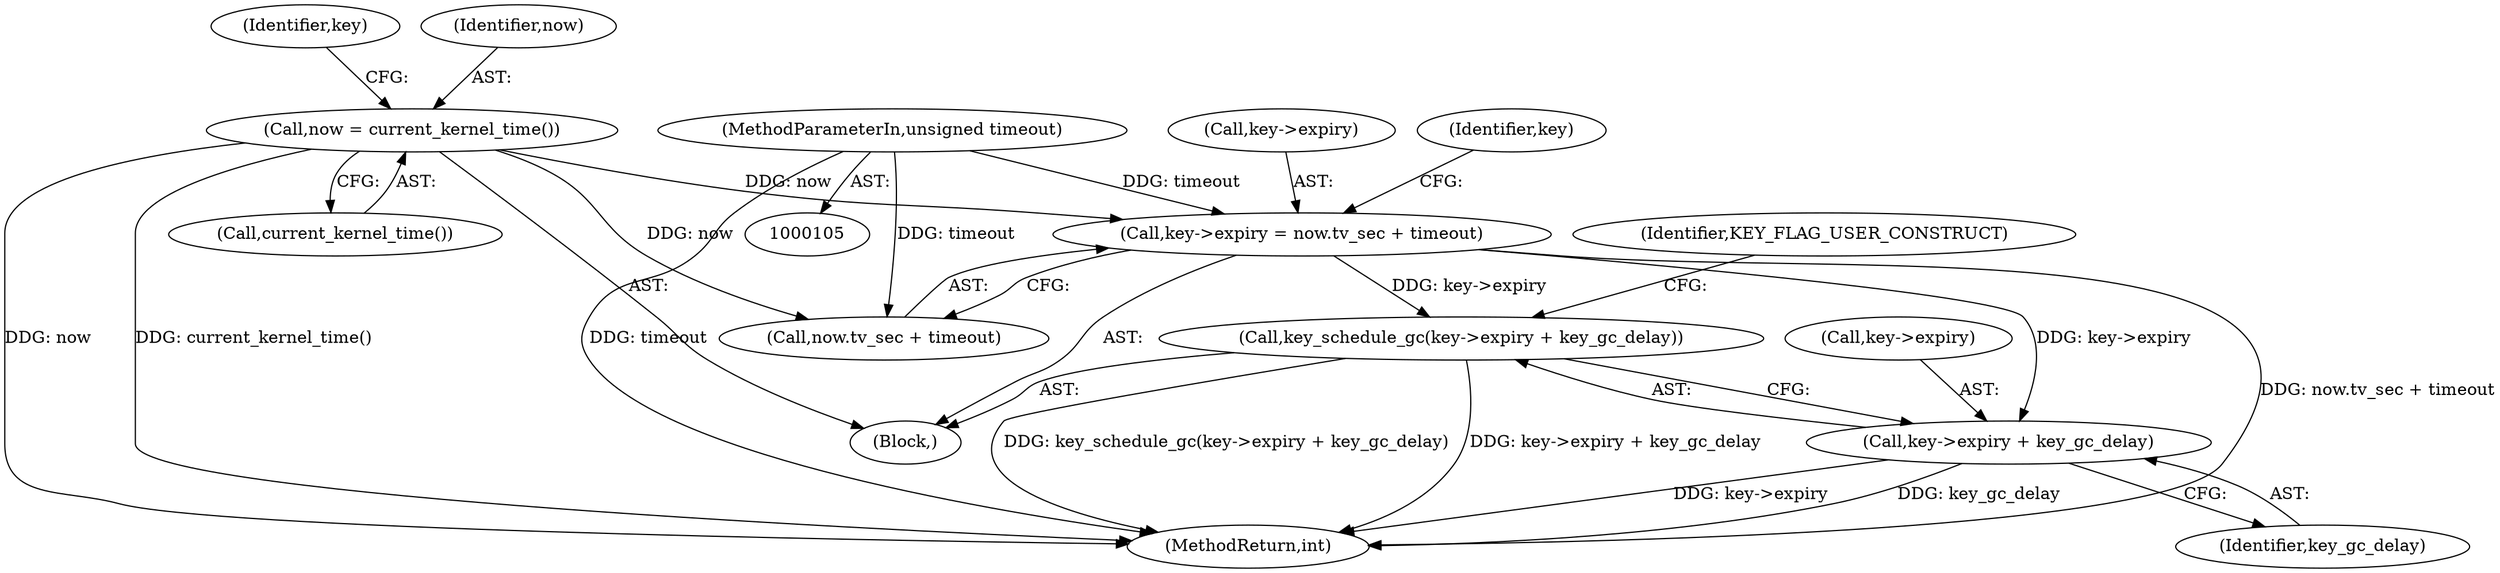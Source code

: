 digraph "0_linux_363b02dab09b3226f3bd1420dad9c72b79a42a76_6@integer" {
"1000175" [label="(Call,key->expiry = now.tv_sec + timeout)"];
"1000172" [label="(Call,now = current_kernel_time())"];
"1000107" [label="(MethodParameterIn,unsigned timeout)"];
"1000184" [label="(Call,key_schedule_gc(key->expiry + key_gc_delay))"];
"1000185" [label="(Call,key->expiry + key_gc_delay)"];
"1000186" [label="(Call,key->expiry)"];
"1000174" [label="(Call,current_kernel_time())"];
"1000189" [label="(Identifier,key_gc_delay)"];
"1000175" [label="(Call,key->expiry = now.tv_sec + timeout)"];
"1000177" [label="(Identifier,key)"];
"1000176" [label="(Call,key->expiry)"];
"1000192" [label="(Identifier,KEY_FLAG_USER_CONSTRUCT)"];
"1000172" [label="(Call,now = current_kernel_time())"];
"1000160" [label="(Block,)"];
"1000187" [label="(Identifier,key)"];
"1000248" [label="(MethodReturn,int)"];
"1000173" [label="(Identifier,now)"];
"1000184" [label="(Call,key_schedule_gc(key->expiry + key_gc_delay))"];
"1000185" [label="(Call,key->expiry + key_gc_delay)"];
"1000179" [label="(Call,now.tv_sec + timeout)"];
"1000107" [label="(MethodParameterIn,unsigned timeout)"];
"1000175" -> "1000160"  [label="AST: "];
"1000175" -> "1000179"  [label="CFG: "];
"1000176" -> "1000175"  [label="AST: "];
"1000179" -> "1000175"  [label="AST: "];
"1000187" -> "1000175"  [label="CFG: "];
"1000175" -> "1000248"  [label="DDG: now.tv_sec + timeout"];
"1000172" -> "1000175"  [label="DDG: now"];
"1000107" -> "1000175"  [label="DDG: timeout"];
"1000175" -> "1000184"  [label="DDG: key->expiry"];
"1000175" -> "1000185"  [label="DDG: key->expiry"];
"1000172" -> "1000160"  [label="AST: "];
"1000172" -> "1000174"  [label="CFG: "];
"1000173" -> "1000172"  [label="AST: "];
"1000174" -> "1000172"  [label="AST: "];
"1000177" -> "1000172"  [label="CFG: "];
"1000172" -> "1000248"  [label="DDG: now"];
"1000172" -> "1000248"  [label="DDG: current_kernel_time()"];
"1000172" -> "1000179"  [label="DDG: now"];
"1000107" -> "1000105"  [label="AST: "];
"1000107" -> "1000248"  [label="DDG: timeout"];
"1000107" -> "1000179"  [label="DDG: timeout"];
"1000184" -> "1000160"  [label="AST: "];
"1000184" -> "1000185"  [label="CFG: "];
"1000185" -> "1000184"  [label="AST: "];
"1000192" -> "1000184"  [label="CFG: "];
"1000184" -> "1000248"  [label="DDG: key->expiry + key_gc_delay"];
"1000184" -> "1000248"  [label="DDG: key_schedule_gc(key->expiry + key_gc_delay)"];
"1000185" -> "1000189"  [label="CFG: "];
"1000186" -> "1000185"  [label="AST: "];
"1000189" -> "1000185"  [label="AST: "];
"1000185" -> "1000248"  [label="DDG: key->expiry"];
"1000185" -> "1000248"  [label="DDG: key_gc_delay"];
}
